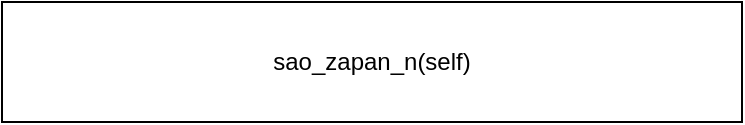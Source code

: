 <mxfile version="12.5.8" type="github">
  <diagram id="K2NmaErrW_r6HKvZp8Xs" name="Page-1">
    <mxGraphModel dx="1662" dy="830" grid="1" gridSize="10" guides="1" tooltips="1" connect="1" arrows="1" fold="1" page="1" pageScale="1" pageWidth="1100" pageHeight="850" math="0" shadow="0">
      <root>
        <mxCell id="0"/>
        <mxCell id="1" parent="0"/>
        <mxCell id="ygMs4KsOhSDwuWLERgCy-1" value="sao_zapan_n(self)" style="rounded=0;whiteSpace=wrap;html=1;" vertex="1" parent="1">
          <mxGeometry x="340" y="70" width="370" height="60" as="geometry"/>
        </mxCell>
      </root>
    </mxGraphModel>
  </diagram>
</mxfile>
